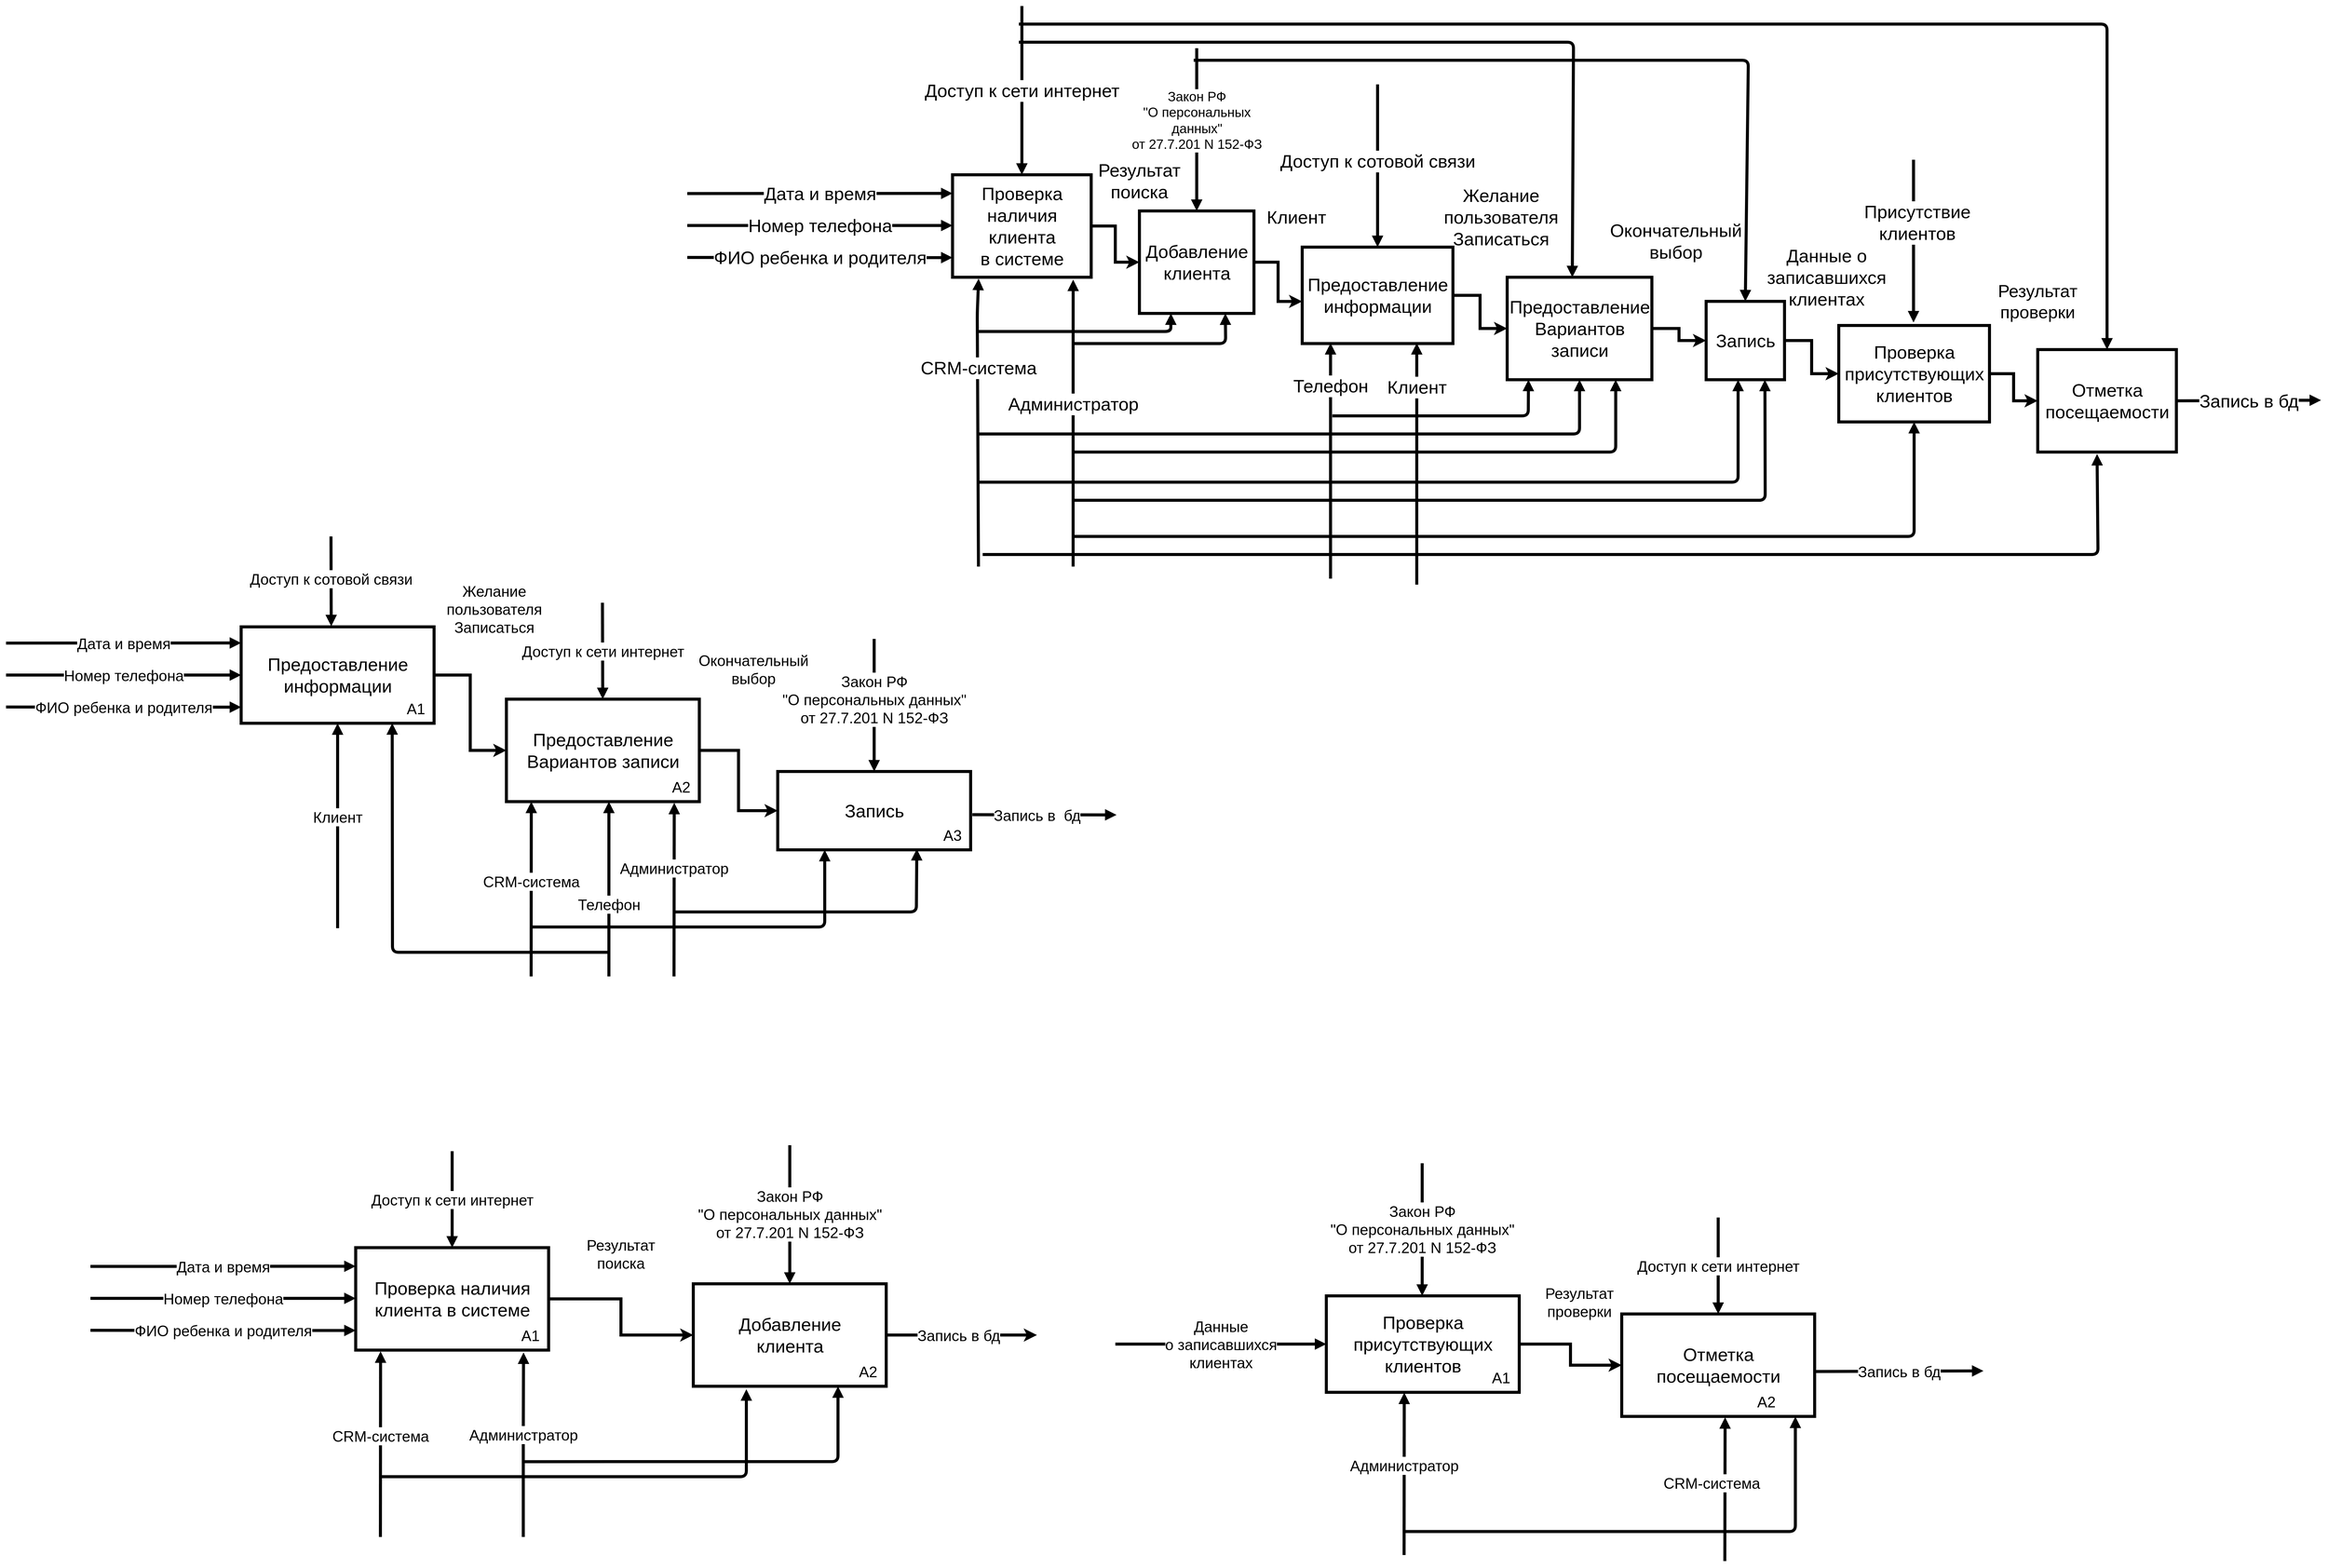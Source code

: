 <mxfile version="13.2.6" type="github">
  <diagram id="f_2e51zo48wWqBmK0A0U" name="Page-1">
    <mxGraphModel dx="2678" dy="4940" grid="1" gridSize="10" guides="1" tooltips="1" connect="1" arrows="1" fold="1" page="1" pageScale="1" pageWidth="850" pageHeight="1100" math="0" shadow="0">
      <root>
        <mxCell id="0" />
        <mxCell id="1" parent="0" />
        <mxCell id="WM0c6Ea6izDojqu4Dti9-1" style="edgeStyle=orthogonalEdgeStyle;rounded=0;orthogonalLoop=1;jettySize=auto;html=1;exitX=0.5;exitY=1;exitDx=0;exitDy=0;targetPerimeterSpacing=0;strokeWidth=5;" parent="1" edge="1">
          <mxGeometry relative="1" as="geometry">
            <mxPoint x="306" y="650" as="sourcePoint" />
            <mxPoint x="306" y="650" as="targetPoint" />
          </mxGeometry>
        </mxCell>
        <mxCell id="WM0c6Ea6izDojqu4Dti9-109" value="&lt;font&gt;&lt;font style=&quot;font-size: 25px&quot;&gt;Дата и время&lt;/font&gt;&lt;br&gt;&lt;/font&gt;" style="endArrow=block;endFill=1;endSize=6;html=1;strokeWidth=5;entryX=0;entryY=0.167;entryDx=0;entryDy=0;entryPerimeter=0;" parent="1" edge="1">
          <mxGeometry width="100" relative="1" as="geometry">
            <mxPoint x="-260.0" y="1361.14" as="sourcePoint" />
            <mxPoint x="180" y="1360.86" as="targetPoint" />
          </mxGeometry>
        </mxCell>
        <mxCell id="WM0c6Ea6izDojqu4Dti9-110" value="&lt;font&gt;&lt;font style=&quot;font-size: 25px&quot;&gt;Номер телефона&lt;/font&gt;&lt;br&gt;&lt;/font&gt;" style="endArrow=block;endFill=1;endSize=6;html=1;strokeWidth=5;entryX=0;entryY=0.5;entryDx=0;entryDy=0;" parent="1" edge="1">
          <mxGeometry width="100" relative="1" as="geometry">
            <mxPoint x="-260.0" y="1414.14" as="sourcePoint" />
            <mxPoint x="180" y="1414.14" as="targetPoint" />
          </mxGeometry>
        </mxCell>
        <mxCell id="WM0c6Ea6izDojqu4Dti9-111" value="&lt;font&gt;&lt;font style=&quot;font-size: 25px&quot;&gt;ФИО ребенка и родителя&lt;/font&gt;&lt;br&gt;&lt;/font&gt;" style="endArrow=block;endFill=1;endSize=6;html=1;strokeWidth=5;entryX=0;entryY=0.833;entryDx=0;entryDy=0;entryPerimeter=0;" parent="1" edge="1">
          <mxGeometry width="100" relative="1" as="geometry">
            <mxPoint x="-260.0" y="1467.14" as="sourcePoint" />
            <mxPoint x="180" y="1467.42" as="targetPoint" />
          </mxGeometry>
        </mxCell>
        <mxCell id="WM0c6Ea6izDojqu4Dti9-114" style="edgeStyle=orthogonalEdgeStyle;rounded=0;orthogonalLoop=1;jettySize=auto;html=1;entryX=0;entryY=0.5;entryDx=0;entryDy=0;strokeWidth=5;" parent="1" source="WM0c6Ea6izDojqu4Dti9-115" target="WM0c6Ea6izDojqu4Dti9-117" edge="1">
          <mxGeometry relative="1" as="geometry" />
        </mxCell>
        <mxCell id="WM0c6Ea6izDojqu4Dti9-115" value="&lt;div&gt;&lt;font style=&quot;font-size: 30px&quot;&gt;Проверка наличия&lt;/font&gt;&lt;/div&gt;&lt;div&gt;&lt;font style=&quot;font-size: 30px&quot;&gt;клиента в системе&lt;br&gt;&lt;/font&gt;&lt;/div&gt;" style="html=1;strokeWidth=5;" parent="1" vertex="1">
          <mxGeometry x="180" y="1330" width="320" height="170" as="geometry" />
        </mxCell>
        <mxCell id="WM0c6Ea6izDojqu4Dti9-116" value="&lt;font style=&quot;font-size: 25px&quot;&gt;A1&lt;/font&gt;" style="text;html=1;strokeColor=none;fillColor=none;align=center;verticalAlign=middle;whiteSpace=wrap;rounded=0;" parent="1" vertex="1">
          <mxGeometry x="450" y="1460" width="40" height="30" as="geometry" />
        </mxCell>
        <mxCell id="Jwbv_t_y2mUHTNM4NVBU-12" style="edgeStyle=orthogonalEdgeStyle;rounded=0;orthogonalLoop=1;jettySize=auto;html=1;strokeWidth=5;" parent="1" source="WM0c6Ea6izDojqu4Dti9-117" edge="1">
          <mxGeometry relative="1" as="geometry">
            <mxPoint x="1310" y="1475" as="targetPoint" />
          </mxGeometry>
        </mxCell>
        <mxCell id="Jwbv_t_y2mUHTNM4NVBU-13" value="&lt;font style=&quot;font-size: 25px&quot;&gt;Запись в бд&lt;br&gt;&lt;/font&gt;" style="edgeLabel;html=1;align=center;verticalAlign=middle;resizable=0;points=[];" parent="Jwbv_t_y2mUHTNM4NVBU-12" vertex="1" connectable="0">
          <mxGeometry x="-0.27" y="5" relative="1" as="geometry">
            <mxPoint x="28.24" y="5" as="offset" />
          </mxGeometry>
        </mxCell>
        <mxCell id="WM0c6Ea6izDojqu4Dti9-117" value="&lt;div&gt;&lt;font style=&quot;font-size: 30px&quot;&gt;Добавление &lt;br&gt;&lt;/font&gt;&lt;/div&gt;&lt;div&gt;&lt;font style=&quot;font-size: 30px&quot;&gt;клиента&lt;br&gt;&lt;/font&gt;&lt;/div&gt;" style="html=1;strokeWidth=5;" parent="1" vertex="1">
          <mxGeometry x="740" y="1390" width="320" height="170" as="geometry" />
        </mxCell>
        <mxCell id="WM0c6Ea6izDojqu4Dti9-118" value="&lt;font style=&quot;font-size: 25px&quot;&gt;A2&lt;/font&gt;" style="text;html=1;strokeColor=none;fillColor=none;align=center;verticalAlign=middle;whiteSpace=wrap;rounded=0;" parent="1" vertex="1">
          <mxGeometry x="1010" y="1520" width="40" height="30" as="geometry" />
        </mxCell>
        <mxCell id="WM0c6Ea6izDojqu4Dti9-119" value="&lt;font style=&quot;font-size: 25px&quot;&gt;CRM-система&lt;br&gt;&lt;/font&gt;" style="endArrow=block;endFill=1;endSize=6;html=1;strokeWidth=5;entryX=0.129;entryY=1.012;entryDx=0;entryDy=0;entryPerimeter=0;" parent="1" target="WM0c6Ea6izDojqu4Dti9-115" edge="1">
          <mxGeometry x="0.092" width="100" relative="1" as="geometry">
            <mxPoint x="221" y="1810" as="sourcePoint" />
            <mxPoint x="339.66" y="1520" as="targetPoint" />
            <mxPoint as="offset" />
          </mxGeometry>
        </mxCell>
        <mxCell id="WM0c6Ea6izDojqu4Dti9-120" value="&lt;span style=&quot;font-size: 25px&quot;&gt;Администратор&lt;br&gt;&lt;/span&gt;" style="endArrow=block;endFill=1;endSize=6;html=1;strokeWidth=5;entryX=0.87;entryY=1.023;entryDx=0;entryDy=0;entryPerimeter=0;" parent="1" target="WM0c6Ea6izDojqu4Dti9-115" edge="1">
          <mxGeometry x="0.111" width="100" relative="1" as="geometry">
            <mxPoint x="458" y="1810" as="sourcePoint" />
            <mxPoint x="540.36" y="1530.0" as="targetPoint" />
            <mxPoint as="offset" />
            <Array as="points">
              <mxPoint x="458" y="1640" />
            </Array>
          </mxGeometry>
        </mxCell>
        <mxCell id="WM0c6Ea6izDojqu4Dti9-121" value="" style="endArrow=block;endFill=1;endSize=6;html=1;strokeWidth=5;entryX=0.275;entryY=1.029;entryDx=0;entryDy=0;entryPerimeter=0;" parent="1" target="WM0c6Ea6izDojqu4Dti9-117" edge="1">
          <mxGeometry x="0.092" width="100" relative="1" as="geometry">
            <mxPoint x="220" y="1710" as="sourcePoint" />
            <mxPoint x="320.28" y="1660" as="targetPoint" />
            <mxPoint as="offset" />
            <Array as="points">
              <mxPoint x="828" y="1710" />
            </Array>
          </mxGeometry>
        </mxCell>
        <mxCell id="WM0c6Ea6izDojqu4Dti9-122" value="" style="endArrow=block;endFill=1;endSize=6;html=1;strokeWidth=5;entryX=0.75;entryY=1;entryDx=0;entryDy=0;" parent="1" target="WM0c6Ea6izDojqu4Dti9-117" edge="1">
          <mxGeometry x="0.092" width="100" relative="1" as="geometry">
            <mxPoint x="460" y="1685.07" as="sourcePoint" />
            <mxPoint x="948.0" y="1520.0" as="targetPoint" />
            <mxPoint as="offset" />
            <Array as="points">
              <mxPoint x="980" y="1685" />
            </Array>
          </mxGeometry>
        </mxCell>
        <mxCell id="WM0c6Ea6izDojqu4Dti9-124" value="&lt;font style=&quot;font-size: 25px&quot;&gt;&lt;div&gt;Закон РФ&lt;/div&gt;&lt;div&gt;&quot;О персональных данных&quot;&lt;/div&gt;&lt;div&gt;от 27.7.201 N 152-ФЗ&lt;/div&gt;&lt;/font&gt;" style="endArrow=block;endFill=1;endSize=6;html=1;strokeWidth=5;entryX=0.5;entryY=0;entryDx=0;entryDy=0;" parent="1" target="WM0c6Ea6izDojqu4Dti9-117" edge="1">
          <mxGeometry width="100" relative="1" as="geometry">
            <mxPoint x="900" y="1160" as="sourcePoint" />
            <mxPoint x="779.73" y="1369.52" as="targetPoint" />
            <mxPoint y="-1" as="offset" />
            <Array as="points" />
          </mxGeometry>
        </mxCell>
        <mxCell id="WM0c6Ea6izDojqu4Dti9-125" value="&lt;font&gt;&lt;font style=&quot;font-size: 25px&quot;&gt;Доступ к сети интернет&lt;br&gt;&lt;/font&gt;&lt;/font&gt;" style="endArrow=block;endFill=1;endSize=6;html=1;strokeWidth=5;entryX=0.5;entryY=0;entryDx=0;entryDy=0;" parent="1" target="WM0c6Ea6izDojqu4Dti9-115" edge="1">
          <mxGeometry width="100" relative="1" as="geometry">
            <mxPoint x="340" y="1170" as="sourcePoint" />
            <mxPoint x="-99.85" y="1279.04" as="targetPoint" />
            <Array as="points" />
          </mxGeometry>
        </mxCell>
        <mxCell id="WM0c6Ea6izDojqu4Dti9-147" style="edgeStyle=orthogonalEdgeStyle;rounded=0;orthogonalLoop=1;jettySize=auto;html=1;strokeWidth=5;" parent="1" source="WM0c6Ea6izDojqu4Dti9-128" target="WM0c6Ea6izDojqu4Dti9-133" edge="1">
          <mxGeometry relative="1" as="geometry" />
        </mxCell>
        <mxCell id="WM0c6Ea6izDojqu4Dti9-128" value="&lt;font style=&quot;font-size: 30px&quot;&gt;Предоставление&lt;br&gt;информации&lt;br&gt;&lt;/font&gt;" style="html=1;strokeWidth=5;" parent="1" vertex="1">
          <mxGeometry x="-10" y="300" width="320" height="160" as="geometry" />
        </mxCell>
        <mxCell id="WM0c6Ea6izDojqu4Dti9-129" value="&lt;font&gt;&lt;font style=&quot;font-size: 25px&quot;&gt;Доступ к сотовой связи&lt;/font&gt;&lt;br&gt;&lt;/font&gt;" style="endArrow=block;endFill=1;endSize=6;html=1;strokeWidth=5;entryX=0.467;entryY=-0.006;entryDx=0;entryDy=0;entryPerimeter=0;" parent="1" target="WM0c6Ea6izDojqu4Dti9-128" edge="1">
          <mxGeometry x="-0.061" width="100" relative="1" as="geometry">
            <mxPoint x="139" y="150" as="sourcePoint" />
            <mxPoint x="140" y="350" as="targetPoint" />
            <mxPoint as="offset" />
          </mxGeometry>
        </mxCell>
        <mxCell id="WM0c6Ea6izDojqu4Dti9-130" value="&lt;font&gt;&lt;font style=&quot;font-size: 25px&quot;&gt;Дата и время&lt;/font&gt;&lt;br&gt;&lt;/font&gt;" style="endArrow=block;endFill=1;endSize=6;html=1;strokeWidth=5;entryX=0;entryY=0.167;entryDx=0;entryDy=0;entryPerimeter=0;" parent="1" target="WM0c6Ea6izDojqu4Dti9-128" edge="1">
          <mxGeometry width="100" relative="1" as="geometry">
            <mxPoint x="-400" y="327" as="sourcePoint" />
            <mxPoint x="-20" y="380" as="targetPoint" />
          </mxGeometry>
        </mxCell>
        <mxCell id="WM0c6Ea6izDojqu4Dti9-131" value="&lt;font&gt;&lt;font style=&quot;font-size: 25px&quot;&gt;Номер телефона&lt;/font&gt;&lt;br&gt;&lt;/font&gt;" style="endArrow=block;endFill=1;endSize=6;html=1;strokeWidth=5;entryX=0;entryY=0.5;entryDx=0;entryDy=0;" parent="1" target="WM0c6Ea6izDojqu4Dti9-128" edge="1">
          <mxGeometry width="100" relative="1" as="geometry">
            <mxPoint x="-400" y="380" as="sourcePoint" />
            <mxPoint x="-20" y="419.29" as="targetPoint" />
          </mxGeometry>
        </mxCell>
        <mxCell id="WM0c6Ea6izDojqu4Dti9-132" value="&lt;font&gt;&lt;font style=&quot;font-size: 25px&quot;&gt;ФИО ребенка и родителя&lt;/font&gt;&lt;br&gt;&lt;/font&gt;" style="endArrow=block;endFill=1;endSize=6;html=1;strokeWidth=5;entryX=0;entryY=0.833;entryDx=0;entryDy=0;entryPerimeter=0;" parent="1" target="WM0c6Ea6izDojqu4Dti9-128" edge="1">
          <mxGeometry width="100" relative="1" as="geometry">
            <mxPoint x="-400" y="433" as="sourcePoint" />
            <mxPoint x="-20" y="460" as="targetPoint" />
          </mxGeometry>
        </mxCell>
        <mxCell id="WM0c6Ea6izDojqu4Dti9-146" style="edgeStyle=orthogonalEdgeStyle;rounded=0;orthogonalLoop=1;jettySize=auto;html=1;entryX=0;entryY=0.5;entryDx=0;entryDy=0;strokeWidth=5;" parent="1" source="WM0c6Ea6izDojqu4Dti9-133" target="WM0c6Ea6izDojqu4Dti9-135" edge="1">
          <mxGeometry relative="1" as="geometry" />
        </mxCell>
        <mxCell id="WM0c6Ea6izDojqu4Dti9-133" value="&lt;font style=&quot;font-size: 30px&quot;&gt;Предоставление&lt;br&gt;Вариантов записи&lt;br&gt;&lt;/font&gt;" style="html=1;strokeWidth=5;" parent="1" vertex="1">
          <mxGeometry x="430" y="420" width="320" height="170" as="geometry" />
        </mxCell>
        <mxCell id="WM0c6Ea6izDojqu4Dti9-135" value="&lt;font style=&quot;font-size: 30px&quot;&gt;Запись&lt;br&gt;&lt;/font&gt;" style="html=1;strokeWidth=5;" parent="1" vertex="1">
          <mxGeometry x="880" y="540" width="320" height="130" as="geometry" />
        </mxCell>
        <mxCell id="WM0c6Ea6izDojqu4Dti9-139" value="&lt;font style=&quot;font-size: 25px&quot;&gt;&lt;div&gt;Закон РФ&lt;/div&gt;&lt;div&gt;&quot;О персональных данных&quot;&lt;/div&gt;&lt;div&gt;от 27.7.201 N 152-ФЗ&lt;/div&gt;&lt;/font&gt;" style="endArrow=block;endFill=1;endSize=6;html=1;strokeWidth=5;entryX=0.5;entryY=0;entryDx=0;entryDy=0;" parent="1" target="WM0c6Ea6izDojqu4Dti9-135" edge="1">
          <mxGeometry x="-0.091" width="100" relative="1" as="geometry">
            <mxPoint x="1040" y="320" as="sourcePoint" />
            <mxPoint x="1070.44" y="539.52" as="targetPoint" />
            <mxPoint as="offset" />
          </mxGeometry>
        </mxCell>
        <mxCell id="WM0c6Ea6izDojqu4Dti9-140" value="&lt;font&gt;&lt;font style=&quot;font-size: 25px&quot;&gt;Запись в&amp;nbsp; бд&lt;br&gt;&lt;/font&gt;&lt;/font&gt;" style="endArrow=block;endFill=1;endSize=6;html=1;strokeWidth=5;exitX=1.009;exitY=0.551;exitDx=0;exitDy=0;exitPerimeter=0;" parent="1" source="WM0c6Ea6izDojqu4Dti9-135" edge="1">
          <mxGeometry x="-0.104" width="100" relative="1" as="geometry">
            <mxPoint x="1220" y="610" as="sourcePoint" />
            <mxPoint x="1442" y="612" as="targetPoint" />
            <mxPoint as="offset" />
          </mxGeometry>
        </mxCell>
        <mxCell id="WM0c6Ea6izDojqu4Dti9-141" value="&lt;font style=&quot;font-size: 25px&quot;&gt;Клиент&lt;/font&gt;" style="endArrow=block;endFill=1;endSize=6;html=1;strokeWidth=5;entryX=0.5;entryY=1;entryDx=0;entryDy=0;" parent="1" target="WM0c6Ea6izDojqu4Dti9-128" edge="1">
          <mxGeometry x="0.092" width="100" relative="1" as="geometry">
            <mxPoint x="150" y="800" as="sourcePoint" />
            <mxPoint x="150" y="490" as="targetPoint" />
            <mxPoint as="offset" />
          </mxGeometry>
        </mxCell>
        <mxCell id="WM0c6Ea6izDojqu4Dti9-142" value="&lt;font style=&quot;font-size: 25px&quot;&gt;A1&lt;/font&gt;" style="text;html=1;strokeColor=none;fillColor=none;align=center;verticalAlign=middle;whiteSpace=wrap;rounded=0;" parent="1" vertex="1">
          <mxGeometry x="260" y="420" width="40" height="30" as="geometry" />
        </mxCell>
        <mxCell id="WM0c6Ea6izDojqu4Dti9-143" value="&lt;font style=&quot;font-size: 25px&quot;&gt;A2&lt;/font&gt;" style="text;html=1;strokeColor=none;fillColor=none;align=center;verticalAlign=middle;whiteSpace=wrap;rounded=0;" parent="1" vertex="1">
          <mxGeometry x="700" y="550" width="40" height="30" as="geometry" />
        </mxCell>
        <mxCell id="WM0c6Ea6izDojqu4Dti9-144" value="&lt;font style=&quot;font-size: 25px&quot;&gt;A3&lt;/font&gt;" style="text;html=1;strokeColor=none;fillColor=none;align=center;verticalAlign=middle;whiteSpace=wrap;rounded=0;" parent="1" vertex="1">
          <mxGeometry x="1150" y="630" width="40" height="30" as="geometry" />
        </mxCell>
        <mxCell id="WM0c6Ea6izDojqu4Dti9-145" value="&lt;font&gt;&lt;font style=&quot;font-size: 25px&quot;&gt;Доступ к сети интернет&lt;br&gt;&lt;/font&gt;&lt;/font&gt;" style="endArrow=block;endFill=1;endSize=6;html=1;strokeWidth=5;" parent="1" target="WM0c6Ea6izDojqu4Dti9-133" edge="1">
          <mxGeometry width="100" relative="1" as="geometry">
            <mxPoint x="589.29" y="260" as="sourcePoint" />
            <mxPoint x="589.29" y="420" as="targetPoint" />
            <Array as="points" />
          </mxGeometry>
        </mxCell>
        <mxCell id="WM0c6Ea6izDojqu4Dti9-148" value="&lt;font style=&quot;font-size: 25px&quot;&gt;CRM-система&lt;br&gt;&lt;/font&gt;" style="endArrow=block;endFill=1;endSize=6;html=1;strokeWidth=5;entryX=0.129;entryY=1.012;entryDx=0;entryDy=0;entryPerimeter=0;" parent="1" edge="1">
          <mxGeometry x="0.092" width="100" relative="1" as="geometry">
            <mxPoint x="471" y="880" as="sourcePoint" />
            <mxPoint x="471.28" y="590" as="targetPoint" />
            <mxPoint as="offset" />
          </mxGeometry>
        </mxCell>
        <mxCell id="WM0c6Ea6izDojqu4Dti9-149" value="&lt;span style=&quot;font-size: 25px&quot;&gt;Администратор&lt;/span&gt;" style="endArrow=block;endFill=1;endSize=6;html=1;strokeWidth=5;entryX=0.87;entryY=1.023;entryDx=0;entryDy=0;entryPerimeter=0;" parent="1" edge="1">
          <mxGeometry x="0.249" width="100" relative="1" as="geometry">
            <mxPoint x="708" y="880" as="sourcePoint" />
            <mxPoint x="708.4" y="591.87" as="targetPoint" />
            <mxPoint as="offset" />
            <Array as="points" />
          </mxGeometry>
        </mxCell>
        <mxCell id="WM0c6Ea6izDojqu4Dti9-150" value="" style="endArrow=block;endFill=1;endSize=6;html=1;strokeWidth=5;" parent="1" edge="1">
          <mxGeometry x="0.092" width="100" relative="1" as="geometry">
            <mxPoint x="470" y="797.96" as="sourcePoint" />
            <mxPoint x="958" y="670" as="targetPoint" />
            <mxPoint as="offset" />
            <Array as="points">
              <mxPoint x="958" y="797.96" />
            </Array>
          </mxGeometry>
        </mxCell>
        <mxCell id="WM0c6Ea6izDojqu4Dti9-151" value="" style="endArrow=block;endFill=1;endSize=6;html=1;strokeWidth=5;entryX=0.721;entryY=0.989;entryDx=0;entryDy=0;entryPerimeter=0;" parent="1" target="WM0c6Ea6izDojqu4Dti9-135" edge="1">
          <mxGeometry x="0.092" width="100" relative="1" as="geometry">
            <mxPoint x="710" y="773.03" as="sourcePoint" />
            <mxPoint x="1110" y="647.96" as="targetPoint" />
            <mxPoint as="offset" />
            <Array as="points">
              <mxPoint x="1110" y="772.96" />
            </Array>
          </mxGeometry>
        </mxCell>
        <mxCell id="WM0c6Ea6izDojqu4Dti9-152" value="&lt;font style=&quot;font-size: 25px&quot;&gt;Телефон&lt;/font&gt;" style="endArrow=block;endFill=1;endSize=6;html=1;strokeWidth=5;entryX=0.128;entryY=1.022;entryDx=0;entryDy=0;entryPerimeter=0;" parent="1" edge="1">
          <mxGeometry x="-0.172" width="100" relative="1" as="geometry">
            <mxPoint x="600" y="880" as="sourcePoint" />
            <mxPoint x="600" y="590.0" as="targetPoint" />
            <mxPoint as="offset" />
          </mxGeometry>
        </mxCell>
        <mxCell id="WM0c6Ea6izDojqu4Dti9-155" style="edgeStyle=orthogonalEdgeStyle;rounded=0;orthogonalLoop=1;jettySize=auto;html=1;entryX=0;entryY=0.5;entryDx=0;entryDy=0;strokeWidth=5;" parent="1" source="WM0c6Ea6izDojqu4Dti9-156" target="WM0c6Ea6izDojqu4Dti9-163" edge="1">
          <mxGeometry relative="1" as="geometry" />
        </mxCell>
        <mxCell id="WM0c6Ea6izDojqu4Dti9-156" value="&lt;div&gt;&lt;font style=&quot;font-size: 30px&quot;&gt;Проверка &lt;br&gt;&lt;/font&gt;&lt;/div&gt;&lt;div&gt;&lt;font style=&quot;font-size: 30px&quot;&gt;присутствующих&lt;/font&gt;&lt;/div&gt;&lt;div&gt;&lt;font style=&quot;font-size: 30px&quot;&gt;клиентов&lt;br&gt;&lt;/font&gt;&lt;/div&gt;" style="html=1;strokeWidth=5;" parent="1" vertex="1">
          <mxGeometry x="1790" y="1410" width="320" height="160" as="geometry" />
        </mxCell>
        <mxCell id="WM0c6Ea6izDojqu4Dti9-158" value="&lt;div&gt;&lt;font&gt;&lt;font style=&quot;font-size: 25px&quot;&gt;Данные &lt;br&gt;&lt;/font&gt;&lt;/font&gt;&lt;/div&gt;&lt;div&gt;&lt;font&gt;&lt;font style=&quot;font-size: 25px&quot;&gt;о записавшихся&lt;/font&gt;&lt;/font&gt;&lt;/div&gt;&lt;div&gt;&lt;font&gt;&lt;font style=&quot;font-size: 25px&quot;&gt;клиентах&lt;br&gt;&lt;/font&gt;&lt;/font&gt;&lt;/div&gt;" style="endArrow=block;endFill=1;endSize=6;html=1;strokeWidth=5;entryX=0;entryY=0.5;entryDx=0;entryDy=0;" parent="1" target="WM0c6Ea6izDojqu4Dti9-156" edge="1">
          <mxGeometry width="100" relative="1" as="geometry">
            <mxPoint x="1440" y="1490" as="sourcePoint" />
            <mxPoint x="1780" y="1509.29" as="targetPoint" />
          </mxGeometry>
        </mxCell>
        <mxCell id="WM0c6Ea6izDojqu4Dti9-160" value="&lt;font style=&quot;font-size: 25px&quot;&gt;A1&lt;/font&gt;" style="text;html=1;strokeColor=none;fillColor=none;align=center;verticalAlign=middle;whiteSpace=wrap;rounded=0;" parent="1" vertex="1">
          <mxGeometry x="2060" y="1530" width="40" height="30" as="geometry" />
        </mxCell>
        <mxCell id="WM0c6Ea6izDojqu4Dti9-163" value="&lt;div&gt;&lt;font style=&quot;font-size: 30px&quot;&gt;Отметка &lt;br&gt;&lt;/font&gt;&lt;/div&gt;&lt;div&gt;&lt;font style=&quot;font-size: 30px&quot;&gt;посещаемости&lt;br&gt;&lt;/font&gt;&lt;/div&gt;" style="html=1;strokeWidth=5;" parent="1" vertex="1">
          <mxGeometry x="2280" y="1440" width="320" height="170" as="geometry" />
        </mxCell>
        <mxCell id="WM0c6Ea6izDojqu4Dti9-164" value="&lt;font style=&quot;font-size: 25px&quot;&gt;A2&lt;/font&gt;" style="text;html=1;strokeColor=none;fillColor=none;align=center;verticalAlign=middle;whiteSpace=wrap;rounded=0;" parent="1" vertex="1">
          <mxGeometry x="2500" y="1570" width="40" height="30" as="geometry" />
        </mxCell>
        <mxCell id="WM0c6Ea6izDojqu4Dti9-167" value="&lt;font style=&quot;font-size: 25px&quot;&gt;CRM-система&lt;br&gt;&lt;/font&gt;" style="endArrow=block;endFill=1;endSize=6;html=1;strokeWidth=5;entryX=0.539;entryY=1.008;entryDx=0;entryDy=0;entryPerimeter=0;" parent="1" edge="1">
          <mxGeometry x="0.089" y="22" width="100" relative="1" as="geometry">
            <mxPoint x="2451" y="1850" as="sourcePoint" />
            <mxPoint x="2451.48" y="1611.36" as="targetPoint" />
            <mxPoint as="offset" />
          </mxGeometry>
        </mxCell>
        <mxCell id="WM0c6Ea6izDojqu4Dti9-168" value="&lt;span style=&quot;font-size: 25px&quot;&gt;Администратор&lt;br&gt;&lt;/span&gt;" style="endArrow=block;endFill=1;endSize=6;html=1;strokeWidth=5;entryX=0.404;entryY=1.003;entryDx=0;entryDy=0;entryPerimeter=0;" parent="1" target="WM0c6Ea6izDojqu4Dti9-156" edge="1">
          <mxGeometry x="0.111" width="100" relative="1" as="geometry">
            <mxPoint x="1919" y="1840" as="sourcePoint" />
            <mxPoint x="1910" y="1571" as="targetPoint" />
            <mxPoint as="offset" />
            <Array as="points" />
          </mxGeometry>
        </mxCell>
        <mxCell id="WM0c6Ea6izDojqu4Dti9-171" value="&lt;font&gt;&lt;font style=&quot;font-size: 25px&quot;&gt;Запись в бд&lt;br&gt;&lt;/font&gt;&lt;/font&gt;" style="endArrow=block;endFill=1;endSize=6;html=1;strokeWidth=5;exitX=1;exitY=0.5;exitDx=0;exitDy=0;" parent="1" edge="1">
          <mxGeometry width="100" relative="1" as="geometry">
            <mxPoint x="2600" y="1535.5" as="sourcePoint" />
            <mxPoint x="2880" y="1534.5" as="targetPoint" />
          </mxGeometry>
        </mxCell>
        <mxCell id="WM0c6Ea6izDojqu4Dti9-172" value="&lt;font style=&quot;font-size: 25px&quot;&gt;&lt;div&gt;Закон РФ&lt;/div&gt;&lt;div&gt;&quot;О персональных данных&quot;&lt;/div&gt;&lt;div&gt;от 27.7.201 N 152-ФЗ&lt;/div&gt;&lt;/font&gt;" style="endArrow=block;endFill=1;endSize=6;html=1;strokeWidth=5;entryX=0.5;entryY=0;entryDx=0;entryDy=0;" parent="1" edge="1">
          <mxGeometry width="100" relative="1" as="geometry">
            <mxPoint x="1949" y="1190" as="sourcePoint" />
            <mxPoint x="1949" y="1410" as="targetPoint" />
            <mxPoint y="-1" as="offset" />
            <Array as="points" />
          </mxGeometry>
        </mxCell>
        <mxCell id="WM0c6Ea6izDojqu4Dti9-173" value="&lt;font&gt;&lt;font style=&quot;font-size: 25px&quot;&gt;Доступ к сети интернет&lt;br&gt;&lt;/font&gt;&lt;/font&gt;" style="endArrow=block;endFill=1;endSize=6;html=1;strokeWidth=5;entryX=0.5;entryY=0;entryDx=0;entryDy=0;" parent="1" target="WM0c6Ea6izDojqu4Dti9-163" edge="1">
          <mxGeometry width="100" relative="1" as="geometry">
            <mxPoint x="2440" y="1280" as="sourcePoint" />
            <mxPoint x="1950.15" y="1389.04" as="targetPoint" />
            <Array as="points" />
          </mxGeometry>
        </mxCell>
        <mxCell id="WM0c6Ea6izDojqu4Dti9-179" value="" style="endArrow=block;endFill=1;endSize=6;html=1;strokeWidth=5;entryX=0.9;entryY=1.002;entryDx=0;entryDy=0;entryPerimeter=0;" parent="1" target="WM0c6Ea6izDojqu4Dti9-163" edge="1">
          <mxGeometry width="100" relative="1" as="geometry">
            <mxPoint x="1920" y="1801" as="sourcePoint" />
            <mxPoint x="2240" y="1800.0" as="targetPoint" />
            <Array as="points">
              <mxPoint x="2568" y="1801" />
            </Array>
          </mxGeometry>
        </mxCell>
        <mxCell id="Jwbv_t_y2mUHTNM4NVBU-1" value="" style="endArrow=block;endFill=1;endSize=6;html=1;strokeWidth=5;entryX=0.783;entryY=0.999;entryDx=0;entryDy=0;entryPerimeter=0;" parent="1" target="WM0c6Ea6izDojqu4Dti9-128" edge="1">
          <mxGeometry x="-0.172" width="100" relative="1" as="geometry">
            <mxPoint x="600" y="840" as="sourcePoint" />
            <mxPoint x="290" y="700" as="targetPoint" />
            <mxPoint as="offset" />
            <Array as="points">
              <mxPoint x="241" y="840" />
            </Array>
          </mxGeometry>
        </mxCell>
        <mxCell id="Jwbv_t_y2mUHTNM4NVBU-2" value="&lt;div&gt;&lt;font style=&quot;font-size: 25px&quot;&gt;Желание пользователя&lt;/font&gt;&lt;/div&gt;&lt;div&gt;&lt;font style=&quot;font-size: 25px&quot;&gt;Записаться&lt;br&gt;&lt;/font&gt;&lt;/div&gt;" style="text;html=1;strokeColor=none;fillColor=none;align=center;verticalAlign=middle;whiteSpace=wrap;rounded=0;" parent="1" vertex="1">
          <mxGeometry x="390" y="260" width="40" height="20" as="geometry" />
        </mxCell>
        <mxCell id="Jwbv_t_y2mUHTNM4NVBU-5" value="&lt;div&gt;&lt;font style=&quot;font-size: 25px&quot;&gt;Окончательный &lt;br&gt;&lt;/font&gt;&lt;/div&gt;&lt;div&gt;&lt;font style=&quot;font-size: 25px&quot;&gt;выбор&lt;br&gt;&lt;/font&gt;&lt;/div&gt;" style="text;html=1;strokeColor=none;fillColor=none;align=center;verticalAlign=middle;whiteSpace=wrap;rounded=0;" parent="1" vertex="1">
          <mxGeometry x="820" y="360" width="40" height="20" as="geometry" />
        </mxCell>
        <mxCell id="Jwbv_t_y2mUHTNM4NVBU-14" value="&lt;div&gt;&lt;font style=&quot;font-size: 25px&quot;&gt;Результат поиска&lt;br&gt;&lt;/font&gt;&lt;/div&gt;" style="text;html=1;strokeColor=none;fillColor=none;align=center;verticalAlign=middle;whiteSpace=wrap;rounded=0;" parent="1" vertex="1">
          <mxGeometry x="600" y="1330" width="40" height="20" as="geometry" />
        </mxCell>
        <mxCell id="Jwbv_t_y2mUHTNM4NVBU-18" value="&lt;div&gt;&lt;font style=&quot;font-size: 25px&quot;&gt;Результат проверки&lt;/font&gt;&lt;/div&gt;" style="text;html=1;strokeColor=none;fillColor=none;align=center;verticalAlign=middle;whiteSpace=wrap;rounded=0;" parent="1" vertex="1">
          <mxGeometry x="2190" y="1410" width="40" height="20" as="geometry" />
        </mxCell>
        <mxCell id="A0bY-l3wFV2ZvXqJD_pY-1" style="edgeStyle=orthogonalEdgeStyle;rounded=0;orthogonalLoop=1;jettySize=auto;html=1;exitX=0.5;exitY=1;exitDx=0;exitDy=0;targetPerimeterSpacing=0;strokeWidth=5;fontSize=30;" edge="1" parent="1">
          <mxGeometry relative="1" as="geometry">
            <mxPoint x="2626" y="10" as="sourcePoint" />
            <mxPoint x="2626" y="10" as="targetPoint" />
          </mxGeometry>
        </mxCell>
        <mxCell id="A0bY-l3wFV2ZvXqJD_pY-2" value="&lt;font style=&quot;font-size: 30px;&quot;&gt;&lt;font style=&quot;font-size: 30px;&quot;&gt;Дата и время&lt;/font&gt;&lt;br style=&quot;font-size: 30px;&quot;&gt;&lt;/font&gt;" style="endArrow=block;endFill=1;endSize=6;html=1;strokeWidth=5;entryX=0;entryY=0.167;entryDx=0;entryDy=0;entryPerimeter=0;fontSize=30;" edge="1" parent="1">
          <mxGeometry width="100" relative="1" as="geometry">
            <mxPoint x="730" y="-418.86" as="sourcePoint" />
            <mxPoint x="1170" y="-419.14" as="targetPoint" />
          </mxGeometry>
        </mxCell>
        <mxCell id="A0bY-l3wFV2ZvXqJD_pY-3" value="&lt;font style=&quot;font-size: 30px;&quot;&gt;&lt;font style=&quot;font-size: 30px;&quot;&gt;Номер телефона&lt;/font&gt;&lt;br style=&quot;font-size: 30px;&quot;&gt;&lt;/font&gt;" style="endArrow=block;endFill=1;endSize=6;html=1;strokeWidth=5;entryX=0;entryY=0.5;entryDx=0;entryDy=0;fontSize=30;" edge="1" parent="1">
          <mxGeometry width="100" relative="1" as="geometry">
            <mxPoint x="730" y="-365.86" as="sourcePoint" />
            <mxPoint x="1170" y="-365.86" as="targetPoint" />
          </mxGeometry>
        </mxCell>
        <mxCell id="A0bY-l3wFV2ZvXqJD_pY-4" value="&lt;font style=&quot;font-size: 30px;&quot;&gt;&lt;font style=&quot;font-size: 30px;&quot;&gt;ФИО ребенка и родителя&lt;/font&gt;&lt;br style=&quot;font-size: 30px;&quot;&gt;&lt;/font&gt;" style="endArrow=block;endFill=1;endSize=6;html=1;strokeWidth=5;entryX=0;entryY=0.833;entryDx=0;entryDy=0;entryPerimeter=0;fontSize=30;" edge="1" parent="1">
          <mxGeometry width="100" relative="1" as="geometry">
            <mxPoint x="730" y="-312.86" as="sourcePoint" />
            <mxPoint x="1170" y="-312.58" as="targetPoint" />
          </mxGeometry>
        </mxCell>
        <mxCell id="A0bY-l3wFV2ZvXqJD_pY-5" style="edgeStyle=orthogonalEdgeStyle;rounded=0;orthogonalLoop=1;jettySize=auto;html=1;entryX=0;entryY=0.5;entryDx=0;entryDy=0;strokeWidth=5;fontSize=30;" edge="1" parent="1" source="A0bY-l3wFV2ZvXqJD_pY-6" target="A0bY-l3wFV2ZvXqJD_pY-10">
          <mxGeometry relative="1" as="geometry" />
        </mxCell>
        <mxCell id="A0bY-l3wFV2ZvXqJD_pY-6" value="&lt;div style=&quot;font-size: 30px;&quot;&gt;&lt;font style=&quot;font-size: 30px;&quot;&gt;Проверка &lt;br style=&quot;font-size: 30px;&quot;&gt;&lt;/font&gt;&lt;/div&gt;&lt;div style=&quot;font-size: 30px;&quot;&gt;&lt;font style=&quot;font-size: 30px;&quot;&gt;наличия&lt;/font&gt;&lt;/div&gt;&lt;div style=&quot;font-size: 30px;&quot;&gt;&lt;font style=&quot;font-size: 30px;&quot;&gt;клиента &lt;br style=&quot;font-size: 30px;&quot;&gt;&lt;/font&gt;&lt;/div&gt;&lt;div style=&quot;font-size: 30px;&quot;&gt;&lt;font style=&quot;font-size: 30px;&quot;&gt;в системе&lt;br style=&quot;font-size: 30px;&quot;&gt;&lt;/font&gt;&lt;/div&gt;" style="html=1;strokeWidth=5;fontSize=30;" vertex="1" parent="1">
          <mxGeometry x="1170" y="-450" width="230" height="170" as="geometry" />
        </mxCell>
        <mxCell id="A0bY-l3wFV2ZvXqJD_pY-8" style="edgeStyle=orthogonalEdgeStyle;rounded=0;orthogonalLoop=1;jettySize=auto;html=1;strokeWidth=5;entryX=0;entryY=0.563;entryDx=0;entryDy=0;entryPerimeter=0;fontSize=30;" edge="1" parent="1" source="A0bY-l3wFV2ZvXqJD_pY-10" target="A0bY-l3wFV2ZvXqJD_pY-19">
          <mxGeometry relative="1" as="geometry">
            <mxPoint x="2300" y="-305" as="targetPoint" />
          </mxGeometry>
        </mxCell>
        <mxCell id="A0bY-l3wFV2ZvXqJD_pY-9" value="&lt;font style=&quot;font-size: 30px;&quot;&gt;Клиент&lt;br style=&quot;font-size: 30px;&quot;&gt;&lt;/font&gt;" style="edgeLabel;html=1;align=center;verticalAlign=middle;resizable=0;points=[];fontSize=30;" vertex="1" connectable="0" parent="A0bY-l3wFV2ZvXqJD_pY-8">
          <mxGeometry x="-0.27" y="5" relative="1" as="geometry">
            <mxPoint x="25" y="-87.86" as="offset" />
          </mxGeometry>
        </mxCell>
        <mxCell id="A0bY-l3wFV2ZvXqJD_pY-10" value="&lt;div style=&quot;font-size: 30px;&quot;&gt;&lt;font style=&quot;font-size: 30px;&quot;&gt;Добавление &lt;br style=&quot;font-size: 30px;&quot;&gt;&lt;/font&gt;&lt;/div&gt;&lt;div style=&quot;font-size: 30px;&quot;&gt;&lt;font style=&quot;font-size: 30px;&quot;&gt;клиента&lt;br style=&quot;font-size: 30px;&quot;&gt;&lt;/font&gt;&lt;/div&gt;" style="html=1;strokeWidth=5;fontSize=30;" vertex="1" parent="1">
          <mxGeometry x="1480" y="-390" width="190" height="170" as="geometry" />
        </mxCell>
        <mxCell id="A0bY-l3wFV2ZvXqJD_pY-12" value="&lt;font style=&quot;font-size: 30px;&quot;&gt;CRM-система&lt;br style=&quot;font-size: 30px;&quot;&gt;&lt;/font&gt;" style="endArrow=block;endFill=1;endSize=6;html=1;strokeWidth=5;entryX=0.188;entryY=1.014;entryDx=0;entryDy=0;entryPerimeter=0;fontSize=30;" edge="1" parent="1" target="A0bY-l3wFV2ZvXqJD_pY-6">
          <mxGeometry x="0.703" y="-80" width="100" relative="1" as="geometry">
            <mxPoint x="1213" y="200" as="sourcePoint" />
            <mxPoint x="1329.66" y="-260" as="targetPoint" />
            <mxPoint x="-78" y="77" as="offset" />
            <Array as="points">
              <mxPoint x="1211" y="-220" />
            </Array>
          </mxGeometry>
        </mxCell>
        <mxCell id="A0bY-l3wFV2ZvXqJD_pY-13" value="&lt;span style=&quot;font-size: 30px;&quot;&gt;Администратор&lt;br style=&quot;font-size: 30px;&quot;&gt;&lt;/span&gt;" style="endArrow=block;endFill=1;endSize=6;html=1;strokeWidth=5;entryX=0.87;entryY=1.023;entryDx=0;entryDy=0;entryPerimeter=0;fontSize=30;" edge="1" parent="1" target="A0bY-l3wFV2ZvXqJD_pY-6">
          <mxGeometry x="0.428" y="-70" width="100" relative="1" as="geometry">
            <mxPoint x="1370" y="200" as="sourcePoint" />
            <mxPoint x="1530.36" y="-250.0" as="targetPoint" />
            <mxPoint x="-70" y="70" as="offset" />
            <Array as="points">
              <mxPoint x="1370" y="-140" />
            </Array>
          </mxGeometry>
        </mxCell>
        <mxCell id="A0bY-l3wFV2ZvXqJD_pY-14" value="" style="endArrow=block;endFill=1;endSize=6;html=1;strokeWidth=5;entryX=0.275;entryY=1;entryDx=0;entryDy=0;entryPerimeter=0;fontSize=30;" edge="1" parent="1" target="A0bY-l3wFV2ZvXqJD_pY-10">
          <mxGeometry x="0.092" width="100" relative="1" as="geometry">
            <mxPoint x="1210" y="-190" as="sourcePoint" />
            <mxPoint x="1310.28" y="-120" as="targetPoint" />
            <mxPoint as="offset" />
            <Array as="points">
              <mxPoint x="1532" y="-190" />
            </Array>
          </mxGeometry>
        </mxCell>
        <mxCell id="A0bY-l3wFV2ZvXqJD_pY-15" value="" style="endArrow=block;endFill=1;endSize=6;html=1;strokeWidth=5;entryX=0.75;entryY=1;entryDx=0;entryDy=0;fontSize=30;" edge="1" parent="1" target="A0bY-l3wFV2ZvXqJD_pY-10">
          <mxGeometry x="0.092" width="100" relative="1" as="geometry">
            <mxPoint x="1370" y="-170" as="sourcePoint" />
            <mxPoint x="1938.0" y="-260.0" as="targetPoint" />
            <mxPoint as="offset" />
            <Array as="points">
              <mxPoint x="1623" y="-170" />
            </Array>
          </mxGeometry>
        </mxCell>
        <mxCell id="A0bY-l3wFV2ZvXqJD_pY-16" value="&lt;font style=&quot;font-size: 22px&quot;&gt;&lt;div&gt;Закон РФ&lt;/div&gt;&lt;div&gt;&quot;О персональных &lt;br&gt;&lt;/div&gt;&lt;div&gt;данных&quot;&lt;/div&gt;&lt;div&gt;от 27.7.201 N 152-ФЗ&lt;/div&gt;&lt;/font&gt;" style="endArrow=block;endFill=1;endSize=6;html=1;strokeWidth=5;entryX=0.5;entryY=0;entryDx=0;entryDy=0;fontSize=30;" edge="1" parent="1" target="A0bY-l3wFV2ZvXqJD_pY-10">
          <mxGeometry x="-0.111" width="100" relative="1" as="geometry">
            <mxPoint x="1575" y="-660" as="sourcePoint" />
            <mxPoint x="1769.73" y="-410.48" as="targetPoint" />
            <mxPoint as="offset" />
            <Array as="points" />
          </mxGeometry>
        </mxCell>
        <mxCell id="A0bY-l3wFV2ZvXqJD_pY-17" value="&lt;font style=&quot;font-size: 30px;&quot;&gt;&lt;font style=&quot;font-size: 30px;&quot;&gt;Доступ к сети интернет&lt;br style=&quot;font-size: 30px;&quot;&gt;&lt;/font&gt;&lt;/font&gt;" style="endArrow=block;endFill=1;endSize=6;html=1;strokeWidth=5;entryX=0.5;entryY=0;entryDx=0;entryDy=0;fontSize=30;" edge="1" parent="1" target="A0bY-l3wFV2ZvXqJD_pY-6">
          <mxGeometry width="100" relative="1" as="geometry">
            <mxPoint x="1285" y="-730" as="sourcePoint" />
            <mxPoint x="890.15" y="-500.96" as="targetPoint" />
            <Array as="points" />
          </mxGeometry>
        </mxCell>
        <mxCell id="A0bY-l3wFV2ZvXqJD_pY-18" style="edgeStyle=orthogonalEdgeStyle;rounded=0;orthogonalLoop=1;jettySize=auto;html=1;strokeWidth=5;fontSize=30;" edge="1" parent="1" source="A0bY-l3wFV2ZvXqJD_pY-19" target="A0bY-l3wFV2ZvXqJD_pY-21">
          <mxGeometry relative="1" as="geometry" />
        </mxCell>
        <mxCell id="A0bY-l3wFV2ZvXqJD_pY-19" value="&lt;font style=&quot;font-size: 30px;&quot;&gt;Предоставление&lt;br style=&quot;font-size: 30px;&quot;&gt;информации&lt;br style=&quot;font-size: 30px;&quot;&gt;&lt;/font&gt;" style="html=1;strokeWidth=5;fontSize=30;" vertex="1" parent="1">
          <mxGeometry x="1750" y="-330" width="250" height="160" as="geometry" />
        </mxCell>
        <mxCell id="A0bY-l3wFV2ZvXqJD_pY-20" style="edgeStyle=orthogonalEdgeStyle;rounded=0;orthogonalLoop=1;jettySize=auto;html=1;entryX=0;entryY=0.5;entryDx=0;entryDy=0;strokeWidth=5;fontSize=30;" edge="1" parent="1" source="A0bY-l3wFV2ZvXqJD_pY-21" target="A0bY-l3wFV2ZvXqJD_pY-22">
          <mxGeometry relative="1" as="geometry" />
        </mxCell>
        <mxCell id="A0bY-l3wFV2ZvXqJD_pY-21" value="&lt;font style=&quot;font-size: 30px;&quot;&gt;Предоставление&lt;br style=&quot;font-size: 30px;&quot;&gt;&lt;/font&gt;&lt;div style=&quot;font-size: 30px;&quot;&gt;&lt;font style=&quot;font-size: 30px;&quot;&gt;Вариантов &lt;br style=&quot;font-size: 30px;&quot;&gt;&lt;/font&gt;&lt;/div&gt;&lt;div style=&quot;font-size: 30px;&quot;&gt;&lt;font style=&quot;font-size: 30px;&quot;&gt;записи&lt;/font&gt;&lt;/div&gt;" style="html=1;strokeWidth=5;fontSize=30;" vertex="1" parent="1">
          <mxGeometry x="2090" y="-280" width="240" height="170" as="geometry" />
        </mxCell>
        <mxCell id="A0bY-l3wFV2ZvXqJD_pY-79" style="edgeStyle=orthogonalEdgeStyle;rounded=0;orthogonalLoop=1;jettySize=auto;html=1;entryX=0;entryY=0.5;entryDx=0;entryDy=0;strokeColor=#000000;strokeWidth=5;fontSize=30;" edge="1" parent="1" source="A0bY-l3wFV2ZvXqJD_pY-22" target="A0bY-l3wFV2ZvXqJD_pY-36">
          <mxGeometry relative="1" as="geometry" />
        </mxCell>
        <mxCell id="A0bY-l3wFV2ZvXqJD_pY-22" value="&lt;font style=&quot;font-size: 30px;&quot;&gt;Запись&lt;br style=&quot;font-size: 30px;&quot;&gt;&lt;/font&gt;" style="html=1;strokeWidth=5;fontSize=30;" vertex="1" parent="1">
          <mxGeometry x="2420" y="-240" width="130" height="130" as="geometry" />
        </mxCell>
        <mxCell id="A0bY-l3wFV2ZvXqJD_pY-95" style="edgeStyle=orthogonalEdgeStyle;rounded=0;orthogonalLoop=1;jettySize=auto;html=1;entryX=0;entryY=0.5;entryDx=0;entryDy=0;strokeColor=#000000;strokeWidth=5;fontSize=30;" edge="1" parent="1" source="A0bY-l3wFV2ZvXqJD_pY-36" target="A0bY-l3wFV2ZvXqJD_pY-39">
          <mxGeometry relative="1" as="geometry" />
        </mxCell>
        <mxCell id="A0bY-l3wFV2ZvXqJD_pY-36" value="&lt;div style=&quot;font-size: 30px;&quot;&gt;&lt;font style=&quot;font-size: 30px;&quot;&gt;Проверка &lt;br style=&quot;font-size: 30px;&quot;&gt;&lt;/font&gt;&lt;/div&gt;&lt;div style=&quot;font-size: 30px;&quot;&gt;&lt;font style=&quot;font-size: 30px;&quot;&gt;присутствующих&lt;/font&gt;&lt;/div&gt;&lt;div style=&quot;font-size: 30px;&quot;&gt;&lt;font style=&quot;font-size: 30px;&quot;&gt;клиентов&lt;br style=&quot;font-size: 30px;&quot;&gt;&lt;/font&gt;&lt;/div&gt;" style="html=1;strokeWidth=5;fontSize=30;" vertex="1" parent="1">
          <mxGeometry x="2640" y="-200" width="250" height="160" as="geometry" />
        </mxCell>
        <mxCell id="A0bY-l3wFV2ZvXqJD_pY-39" value="&lt;div style=&quot;font-size: 30px;&quot;&gt;&lt;font style=&quot;font-size: 30px;&quot;&gt;Отметка &lt;br style=&quot;font-size: 30px;&quot;&gt;&lt;/font&gt;&lt;/div&gt;&lt;div style=&quot;font-size: 30px;&quot;&gt;&lt;font style=&quot;font-size: 30px;&quot;&gt;посещаемости&lt;br style=&quot;font-size: 30px;&quot;&gt;&lt;/font&gt;&lt;/div&gt;" style="html=1;strokeWidth=5;fontSize=30;" vertex="1" parent="1">
          <mxGeometry x="2970" y="-160" width="230" height="170" as="geometry" />
        </mxCell>
        <mxCell id="A0bY-l3wFV2ZvXqJD_pY-43" value="&lt;font style=&quot;font-size: 30px;&quot;&gt;&lt;font style=&quot;font-size: 30px;&quot;&gt;Запись в бд&lt;br style=&quot;font-size: 30px;&quot;&gt;&lt;/font&gt;&lt;/font&gt;" style="endArrow=block;endFill=1;endSize=6;html=1;strokeWidth=5;exitX=1;exitY=0.5;exitDx=0;exitDy=0;fontSize=30;" edge="1" parent="1">
          <mxGeometry width="100" relative="1" as="geometry">
            <mxPoint x="3200" y="-75" as="sourcePoint" />
            <mxPoint x="3440" y="-76" as="targetPoint" />
          </mxGeometry>
        </mxCell>
        <mxCell id="A0bY-l3wFV2ZvXqJD_pY-50" value="&lt;div style=&quot;font-size: 30px;&quot;&gt;&lt;font style=&quot;font-size: 30px;&quot;&gt;Результат поиска&lt;br style=&quot;font-size: 30px;&quot;&gt;&lt;/font&gt;&lt;/div&gt;" style="text;html=1;strokeColor=none;fillColor=none;align=center;verticalAlign=middle;whiteSpace=wrap;rounded=0;fontSize=30;" vertex="1" parent="1">
          <mxGeometry x="1460" y="-450" width="40" height="20" as="geometry" />
        </mxCell>
        <mxCell id="A0bY-l3wFV2ZvXqJD_pY-52" value="&lt;font style=&quot;font-size: 30px;&quot;&gt;&lt;font style=&quot;font-size: 30px;&quot;&gt;Доступ к сотовой связи&lt;/font&gt;&lt;br style=&quot;font-size: 30px;&quot;&gt;&lt;/font&gt;" style="endArrow=block;endFill=1;endSize=6;html=1;strokeWidth=5;entryX=0.5;entryY=0;entryDx=0;entryDy=0;fontSize=30;" edge="1" parent="1" target="A0bY-l3wFV2ZvXqJD_pY-19">
          <mxGeometry x="-0.061" width="100" relative="1" as="geometry">
            <mxPoint x="1875" y="-600" as="sourcePoint" />
            <mxPoint x="2149.61" y="-320" as="targetPoint" />
            <mxPoint as="offset" />
          </mxGeometry>
        </mxCell>
        <mxCell id="A0bY-l3wFV2ZvXqJD_pY-56" value="&lt;div style=&quot;font-size: 30px;&quot;&gt;&lt;font style=&quot;font-size: 30px;&quot;&gt;Желание пользователя&lt;/font&gt;&lt;/div&gt;&lt;div style=&quot;font-size: 30px;&quot;&gt;&lt;font style=&quot;font-size: 30px;&quot;&gt;Записаться&lt;br style=&quot;font-size: 30px;&quot;&gt;&lt;/font&gt;&lt;/div&gt;" style="text;html=1;strokeColor=none;fillColor=none;align=center;verticalAlign=middle;whiteSpace=wrap;rounded=0;fontSize=30;" vertex="1" parent="1">
          <mxGeometry x="2060" y="-390" width="40" height="20" as="geometry" />
        </mxCell>
        <mxCell id="A0bY-l3wFV2ZvXqJD_pY-64" value="&lt;font style=&quot;font-size: 30px;&quot;&gt;Телефон&lt;/font&gt;" style="endArrow=block;endFill=1;endSize=6;html=1;strokeWidth=5;entryX=0.188;entryY=0.995;entryDx=0;entryDy=0;entryPerimeter=0;fontSize=30;" edge="1" parent="1" target="A0bY-l3wFV2ZvXqJD_pY-19">
          <mxGeometry x="0.638" width="100" relative="1" as="geometry">
            <mxPoint x="1797" y="220" as="sourcePoint" />
            <mxPoint x="1880" y="-170" as="targetPoint" />
            <mxPoint as="offset" />
          </mxGeometry>
        </mxCell>
        <mxCell id="A0bY-l3wFV2ZvXqJD_pY-69" value="" style="endArrow=block;endFill=1;endSize=6;html=1;strokeWidth=5;entryX=0.5;entryY=0;entryDx=0;entryDy=0;fontSize=30;" edge="1" parent="1" target="A0bY-l3wFV2ZvXqJD_pY-22">
          <mxGeometry x="0.092" width="100" relative="1" as="geometry">
            <mxPoint x="1570" y="-640" as="sourcePoint" />
            <mxPoint x="1822.5" y="-690" as="targetPoint" />
            <mxPoint as="offset" />
            <Array as="points">
              <mxPoint x="2490" y="-640" />
            </Array>
          </mxGeometry>
        </mxCell>
        <mxCell id="A0bY-l3wFV2ZvXqJD_pY-70" value="&lt;font style=&quot;font-size: 30px;&quot;&gt;Клиент&lt;br style=&quot;font-size: 30px;&quot;&gt;&lt;/font&gt;" style="endArrow=block;endFill=1;endSize=6;html=1;strokeWidth=5;entryX=0.188;entryY=0.995;entryDx=0;entryDy=0;entryPerimeter=0;fontSize=30;" edge="1" parent="1">
          <mxGeometry x="0.638" width="100" relative="1" as="geometry">
            <mxPoint x="1940" y="230" as="sourcePoint" />
            <mxPoint x="1940" y="-170.8" as="targetPoint" />
            <mxPoint as="offset" />
          </mxGeometry>
        </mxCell>
        <mxCell id="A0bY-l3wFV2ZvXqJD_pY-71" value="" style="endArrow=block;endFill=1;endSize=6;html=1;strokeWidth=5;entryX=0.147;entryY=1;entryDx=0;entryDy=0;entryPerimeter=0;fontSize=30;" edge="1" parent="1" target="A0bY-l3wFV2ZvXqJD_pY-21">
          <mxGeometry x="0.092" width="100" relative="1" as="geometry">
            <mxPoint x="1800" y="-50" as="sourcePoint" />
            <mxPoint x="2125.25" y="-80" as="targetPoint" />
            <mxPoint as="offset" />
            <Array as="points">
              <mxPoint x="2125" y="-50" />
            </Array>
          </mxGeometry>
        </mxCell>
        <mxCell id="A0bY-l3wFV2ZvXqJD_pY-72" value="" style="endArrow=block;endFill=1;endSize=6;html=1;strokeWidth=5;entryX=0.5;entryY=1;entryDx=0;entryDy=0;fontSize=30;" edge="1" parent="1" target="A0bY-l3wFV2ZvXqJD_pY-21">
          <mxGeometry x="0.092" width="100" relative="1" as="geometry">
            <mxPoint x="1210" y="-20" as="sourcePoint" />
            <mxPoint x="1532.25" y="-70" as="targetPoint" />
            <mxPoint as="offset" />
            <Array as="points">
              <mxPoint x="2210" y="-20" />
            </Array>
          </mxGeometry>
        </mxCell>
        <mxCell id="A0bY-l3wFV2ZvXqJD_pY-73" value="" style="endArrow=block;endFill=1;endSize=6;html=1;strokeWidth=5;entryX=0.75;entryY=1;entryDx=0;entryDy=0;fontSize=30;" edge="1" parent="1" target="A0bY-l3wFV2ZvXqJD_pY-21">
          <mxGeometry x="0.092" width="100" relative="1" as="geometry">
            <mxPoint x="1370" y="10" as="sourcePoint" />
            <mxPoint x="2370" y="-80" as="targetPoint" />
            <mxPoint as="offset" />
            <Array as="points">
              <mxPoint x="2270" y="10" />
            </Array>
          </mxGeometry>
        </mxCell>
        <mxCell id="A0bY-l3wFV2ZvXqJD_pY-74" value="" style="endArrow=block;endFill=1;endSize=6;html=1;strokeWidth=5;entryX=0.408;entryY=1;entryDx=0;entryDy=0;entryPerimeter=0;fontSize=30;" edge="1" parent="1" target="A0bY-l3wFV2ZvXqJD_pY-22">
          <mxGeometry x="0.092" width="100" relative="1" as="geometry">
            <mxPoint x="1210" y="60" as="sourcePoint" />
            <mxPoint x="2210" y="-30" as="targetPoint" />
            <mxPoint as="offset" />
            <Array as="points">
              <mxPoint x="2473" y="60" />
            </Array>
          </mxGeometry>
        </mxCell>
        <mxCell id="A0bY-l3wFV2ZvXqJD_pY-75" value="" style="endArrow=block;endFill=1;endSize=6;html=1;strokeWidth=5;entryX=0.75;entryY=1;entryDx=0;entryDy=0;fontSize=30;" edge="1" parent="1" target="A0bY-l3wFV2ZvXqJD_pY-22">
          <mxGeometry x="0.092" width="100" relative="1" as="geometry">
            <mxPoint x="1370" y="90" as="sourcePoint" />
            <mxPoint x="2270" y="-30" as="targetPoint" />
            <mxPoint as="offset" />
            <Array as="points">
              <mxPoint x="2518" y="90" />
            </Array>
          </mxGeometry>
        </mxCell>
        <mxCell id="A0bY-l3wFV2ZvXqJD_pY-85" value="&lt;div style=&quot;font-size: 30px;&quot; align=&quot;center&quot;&gt;&lt;font style=&quot;font-size: 30px;&quot;&gt;&lt;font style=&quot;font-size: 30px;&quot;&gt;Данные о записавшихся&lt;/font&gt;&lt;/font&gt;&lt;/div&gt;&lt;div style=&quot;font-size: 30px;&quot; align=&quot;center&quot;&gt;&lt;font style=&quot;font-size: 30px;&quot;&gt;&lt;font style=&quot;font-size: 30px;&quot;&gt;клиентах&lt;br style=&quot;font-size: 30px;&quot;&gt;&lt;/font&gt;&lt;/font&gt;&lt;/div&gt;" style="text;html=1;strokeColor=none;fillColor=none;align=center;verticalAlign=middle;whiteSpace=wrap;rounded=0;fontSize=30;" vertex="1" parent="1">
          <mxGeometry x="2600" y="-290" width="40" height="20" as="geometry" />
        </mxCell>
        <mxCell id="A0bY-l3wFV2ZvXqJD_pY-98" value="&lt;div style=&quot;font-size: 29px&quot;&gt;&lt;font style=&quot;font-size: 29px&quot;&gt;Результат проверки&lt;/font&gt;&lt;/div&gt;" style="text;html=1;strokeColor=none;fillColor=none;align=center;verticalAlign=middle;whiteSpace=wrap;rounded=0;" vertex="1" parent="1">
          <mxGeometry x="2950" y="-250" width="40" height="20" as="geometry" />
        </mxCell>
        <mxCell id="A0bY-l3wFV2ZvXqJD_pY-99" value="" style="endArrow=block;endFill=1;endSize=6;html=1;strokeWidth=5;fontSize=30;entryX=0.45;entryY=0;entryDx=0;entryDy=0;entryPerimeter=0;" edge="1" parent="1" target="A0bY-l3wFV2ZvXqJD_pY-21">
          <mxGeometry x="0.092" width="100" relative="1" as="geometry">
            <mxPoint x="1280" y="-670" as="sourcePoint" />
            <mxPoint x="2268.333" y="-460" as="targetPoint" />
            <mxPoint as="offset" />
            <Array as="points">
              <mxPoint x="2200" y="-670" />
            </Array>
          </mxGeometry>
        </mxCell>
        <mxCell id="A0bY-l3wFV2ZvXqJD_pY-100" value="" style="endArrow=block;endFill=1;endSize=6;html=1;strokeWidth=5;fontSize=30;entryX=0.5;entryY=0;entryDx=0;entryDy=0;" edge="1" parent="1" target="A0bY-l3wFV2ZvXqJD_pY-39">
          <mxGeometry x="0.092" width="100" relative="1" as="geometry">
            <mxPoint x="1280" y="-700" as="sourcePoint" />
            <mxPoint x="2198" y="-310" as="targetPoint" />
            <mxPoint as="offset" />
            <Array as="points">
              <mxPoint x="3085" y="-700" />
            </Array>
          </mxGeometry>
        </mxCell>
        <mxCell id="A0bY-l3wFV2ZvXqJD_pY-102" value="&lt;div style=&quot;font-size: 30px&quot;&gt;&lt;font style=&quot;font-size: 30px&quot;&gt;Окончательный выбор&lt;br&gt;&lt;/font&gt;&lt;/div&gt;" style="text;html=1;strokeColor=none;fillColor=none;align=center;verticalAlign=middle;whiteSpace=wrap;rounded=0;fontSize=30;" vertex="1" parent="1">
          <mxGeometry x="2350" y="-350" width="40" height="20" as="geometry" />
        </mxCell>
        <mxCell id="A0bY-l3wFV2ZvXqJD_pY-106" value="" style="endArrow=block;endFill=1;endSize=6;html=1;strokeWidth=5;entryX=0.5;entryY=1;entryDx=0;entryDy=0;fontSize=30;" edge="1" parent="1" target="A0bY-l3wFV2ZvXqJD_pY-36">
          <mxGeometry x="0.092" width="100" relative="1" as="geometry">
            <mxPoint x="1370" y="150" as="sourcePoint" />
            <mxPoint x="2517.5" y="-50" as="targetPoint" />
            <mxPoint as="offset" />
            <Array as="points">
              <mxPoint x="2765" y="150" />
            </Array>
          </mxGeometry>
        </mxCell>
        <mxCell id="A0bY-l3wFV2ZvXqJD_pY-107" value="" style="endArrow=block;endFill=1;endSize=6;html=1;strokeWidth=5;entryX=0.428;entryY=1.019;entryDx=0;entryDy=0;fontSize=30;entryPerimeter=0;" edge="1" parent="1" target="A0bY-l3wFV2ZvXqJD_pY-39">
          <mxGeometry x="0.092" width="100" relative="1" as="geometry">
            <mxPoint x="1220" y="180" as="sourcePoint" />
            <mxPoint x="2615" y="-10" as="targetPoint" />
            <mxPoint as="offset" />
            <Array as="points">
              <mxPoint x="3070" y="180" />
            </Array>
          </mxGeometry>
        </mxCell>
        <mxCell id="A0bY-l3wFV2ZvXqJD_pY-110" value="&lt;div&gt;&lt;font style=&quot;font-size: 30px&quot;&gt;&lt;font style=&quot;font-size: 30px&quot;&gt;Присутствие &lt;br&gt;&lt;/font&gt;&lt;/font&gt;&lt;/div&gt;&lt;div&gt;&lt;font style=&quot;font-size: 30px&quot;&gt;&lt;font style=&quot;font-size: 30px&quot;&gt;клиентов&lt;/font&gt;&lt;/font&gt;&lt;/div&gt;" style="endArrow=block;endFill=1;endSize=6;html=1;strokeWidth=5;entryX=0.5;entryY=0;entryDx=0;entryDy=0;fontSize=30;" edge="1" parent="1">
          <mxGeometry x="-0.222" y="6" width="100" relative="1" as="geometry">
            <mxPoint x="2764" y="-475" as="sourcePoint" />
            <mxPoint x="2764" y="-205" as="targetPoint" />
            <mxPoint y="-1" as="offset" />
          </mxGeometry>
        </mxCell>
      </root>
    </mxGraphModel>
  </diagram>
</mxfile>
